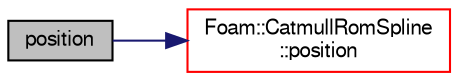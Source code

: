 digraph "position"
{
  bgcolor="transparent";
  edge [fontname="FreeSans",fontsize="10",labelfontname="FreeSans",labelfontsize="10"];
  node [fontname="FreeSans",fontsize="10",shape=record];
  rankdir="LR";
  Node56 [label="position",height=0.2,width=0.4,color="black", fillcolor="grey75", style="filled", fontcolor="black"];
  Node56 -> Node57 [color="midnightblue",fontsize="10",style="solid",fontname="FreeSans"];
  Node57 [label="Foam::CatmullRomSpline\l::position",height=0.2,width=0.4,color="red",URL="$a24734.html#a42dfd654e4ed87b5d22015dabbb44b0c",tooltip="Return the point position corresponding to the curve parameter. "];
}
